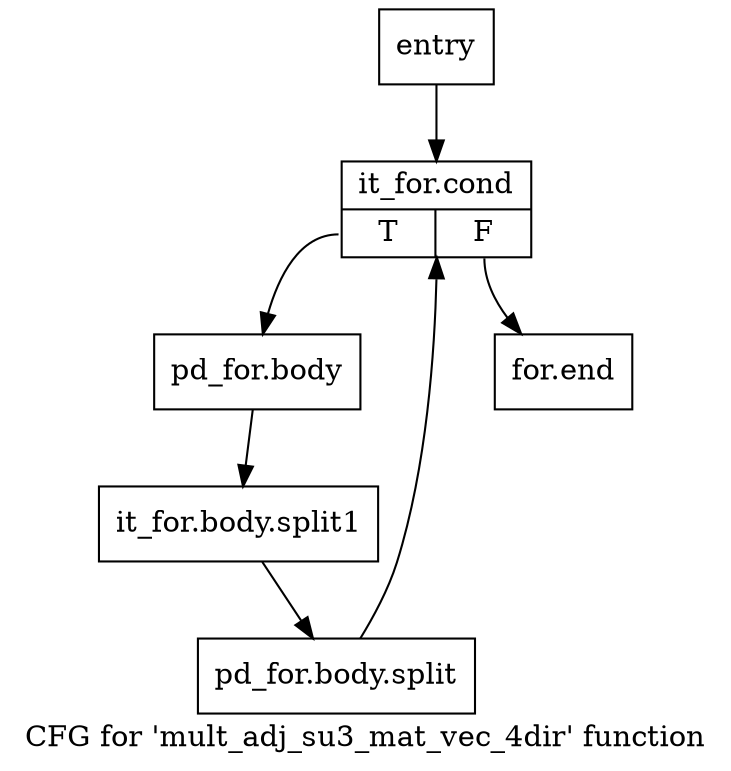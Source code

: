 digraph "CFG for 'mult_adj_su3_mat_vec_4dir' function" {
	label="CFG for 'mult_adj_su3_mat_vec_4dir' function";

	Node0x18c0e20 [shape=record,label="{entry}"];
	Node0x18c0e20 -> Node0x18c0e70;
	Node0x18c0e70 [shape=record,label="{it_for.cond|{<s0>T|<s1>F}}"];
	Node0x18c0e70:s0 -> Node0x18c0ec0;
	Node0x18c0e70:s1 -> Node0x18c0f10;
	Node0x18c0ec0 [shape=record,label="{pd_for.body}"];
	Node0x18c0ec0 -> Node0x1c28a70;
	Node0x1c28a70 [shape=record,label="{it_for.body.split1}"];
	Node0x1c28a70 -> Node0x1c29c80;
	Node0x1c29c80 [shape=record,label="{pd_for.body.split}"];
	Node0x1c29c80 -> Node0x18c0e70;
	Node0x18c0f10 [shape=record,label="{for.end}"];
}
